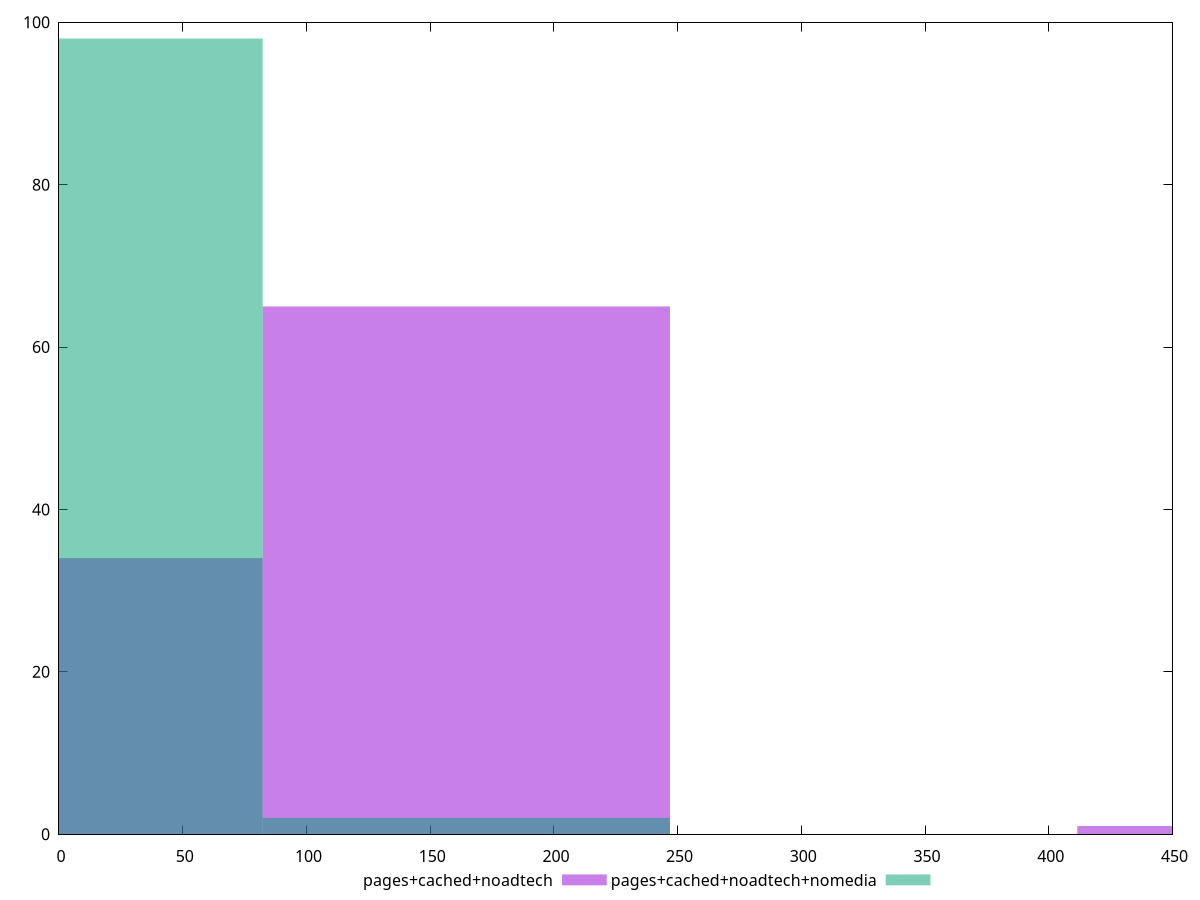 reset

$pagesCachedNoadtech <<EOF
0 34
164.60631088698054 65
493.81893266094164 1
EOF

$pagesCachedNoadtechNomedia <<EOF
164.60631088698054 2
0 98
EOF

set key outside below
set boxwidth 164.60631088698054
set xrange [0:450]
set yrange [0:100]
set trange [0:100]
set style fill transparent solid 0.5 noborder
set terminal svg size 640, 500 enhanced background rgb 'white'
set output "report_00026_2021-02-22T21:38:55.199Z/uses-http2/comparison/histogram/2_vs_3.svg"

plot $pagesCachedNoadtech title "pages+cached+noadtech" with boxes, \
     $pagesCachedNoadtechNomedia title "pages+cached+noadtech+nomedia" with boxes

reset
